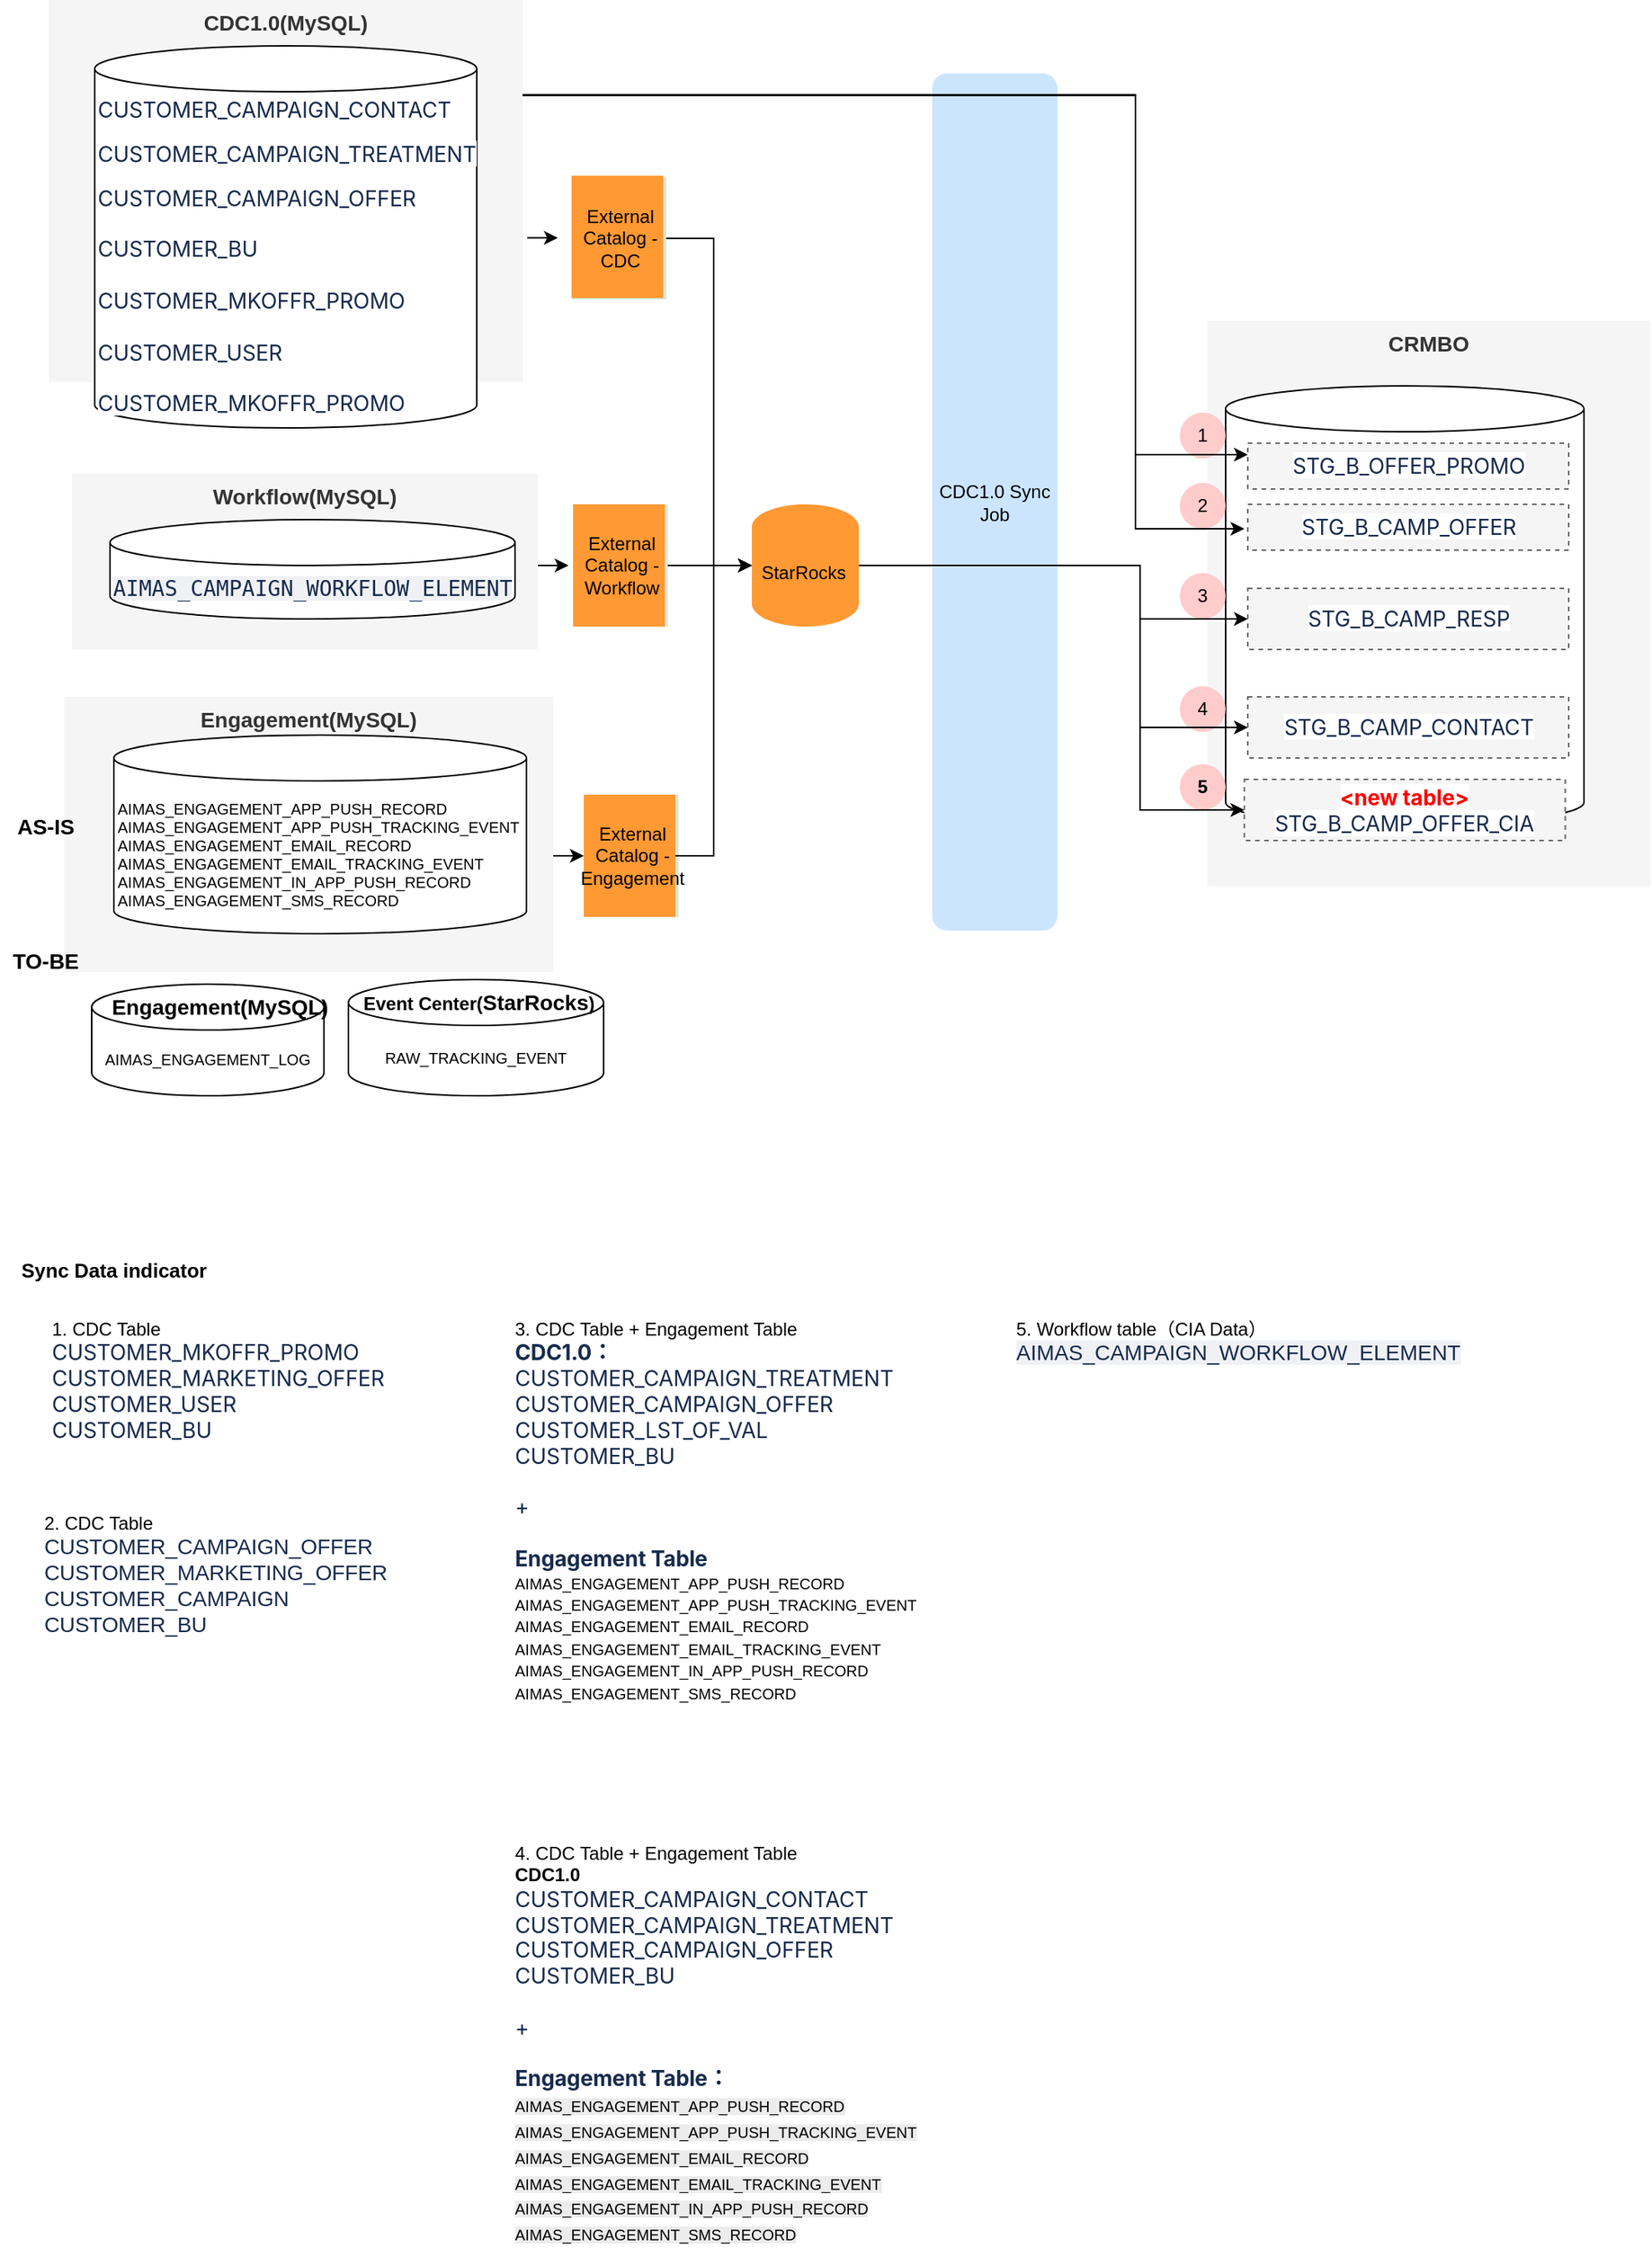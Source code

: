 <mxfile version="27.0.3">
  <diagram name="第 1 页" id="H-zNot_2gizYWFl9tbyM">
    <mxGraphModel dx="1198" dy="-809" grid="0" gridSize="10" guides="1" tooltips="1" connect="1" arrows="1" fold="1" page="0" pageScale="1" pageWidth="827" pageHeight="1169" math="0" shadow="0">
      <root>
        <mxCell id="0" />
        <mxCell id="1" parent="0" />
        <mxCell id="YSEfwSpDA4RHuo-UK7Tc-148" value="&lt;b&gt;&lt;font style=&quot;font-size: 14px;&quot;&gt;CDC1.0(MySQL)&lt;/font&gt;&lt;/b&gt;" style="rounded=0;whiteSpace=wrap;html=1;dashed=1;verticalAlign=top;fillColor=#f5f5f5;fontColor=#333333;strokeColor=none;" vertex="1" parent="1">
          <mxGeometry x="150" y="1980" width="310" height="250" as="geometry" />
        </mxCell>
        <mxCell id="YSEfwSpDA4RHuo-UK7Tc-149" value="&lt;b&gt;&lt;font style=&quot;font-size: 14px;&quot;&gt;Engagement(MySQL)&lt;/font&gt;&lt;/b&gt;" style="rounded=0;whiteSpace=wrap;html=1;dashed=1;verticalAlign=top;fillColor=#f5f5f5;fontColor=#333333;strokeColor=none;" vertex="1" parent="1">
          <mxGeometry x="160" y="2436" width="320" height="180" as="geometry" />
        </mxCell>
        <mxCell id="YSEfwSpDA4RHuo-UK7Tc-150" value="&lt;b&gt;&lt;font style=&quot;font-size: 14px;&quot;&gt;CRMBO&lt;/font&gt;&lt;/b&gt;" style="rounded=0;whiteSpace=wrap;html=1;dashed=1;verticalAlign=top;fillColor=#f5f5f5;fontColor=#333333;strokeColor=none;" vertex="1" parent="1">
          <mxGeometry x="908" y="2190" width="290" height="370" as="geometry" />
        </mxCell>
        <mxCell id="YSEfwSpDA4RHuo-UK7Tc-151" value="&lt;p data-pm-slice=&quot;1 1 []&quot; data-prosemirror-node-block=&quot;true&quot; data-prosemirror-node-name=&quot;paragraph&quot; data-prosemirror-content-type=&quot;node&quot;&gt;AIMAS_ENGAGEMENT_APP_PUSH_RECORD&lt;br data-prosemirror-node-inline=&quot;true&quot; data-prosemirror-node-name=&quot;hardBreak&quot; data-prosemirror-content-type=&quot;node&quot;&gt;AIMAS_ENGAGEMENT_APP_PUSH_TRACKING_EVENT&lt;br data-prosemirror-node-inline=&quot;true&quot; data-prosemirror-node-name=&quot;hardBreak&quot; data-prosemirror-content-type=&quot;node&quot;&gt;AIMAS_ENGAGEMENT_EMAIL_RECORD&lt;br data-prosemirror-node-inline=&quot;true&quot; data-prosemirror-node-name=&quot;hardBreak&quot; data-prosemirror-content-type=&quot;node&quot;&gt;AIMAS_ENGAGEMENT_EMAIL_TRACKING_EVENT&lt;br data-prosemirror-node-inline=&quot;true&quot; data-prosemirror-node-name=&quot;hardBreak&quot; data-prosemirror-content-type=&quot;node&quot;&gt;AIMAS_ENGAGEMENT_IN_APP_PUSH_RECORD&lt;br data-prosemirror-node-inline=&quot;true&quot; data-prosemirror-node-name=&quot;hardBreak&quot; data-prosemirror-content-type=&quot;node&quot;&gt;AIMAS_ENGAGEMENT_SMS_RECORD&lt;/p&gt;" style="shape=cylinder3;whiteSpace=wrap;html=1;boundedLbl=1;backgroundOutline=1;size=15;fontSize=10;align=left;" vertex="1" parent="1">
          <mxGeometry x="192.5" y="2461" width="270" height="130" as="geometry" />
        </mxCell>
        <mxCell id="YSEfwSpDA4RHuo-UK7Tc-152" value="&lt;div&gt;&lt;br&gt;&lt;/div&gt;&lt;div&gt;&lt;span style=&quot;color: rgb(23, 43, 77); font-family: ui-monospace, Menlo, &amp;quot;Segoe UI Mono&amp;quot;, &amp;quot;Ubuntu Mono&amp;quot;, monospace; text-align: start; white-space: pre; background-color: rgba(9, 30, 66, 0.06);&quot;&gt;&lt;span style=&quot;font-family: -apple-system, &amp;quot;system-ui&amp;quot;, &amp;quot;Segoe UI&amp;quot;, Roboto, Oxygen, Ubuntu, &amp;quot;Fira Sans&amp;quot;, &amp;quot;Droid Sans&amp;quot;, &amp;quot;Helvetica Neue&amp;quot;, sans-serif; font-size: 14px; letter-spacing: -0.07px; text-wrap-mode: wrap; background-color: rgb(255, 255, 255);&quot;&gt;&lt;span style=&quot;letter-spacing: -0.07px;&quot;&gt;&lt;br&gt;&lt;/span&gt;&lt;/span&gt;&lt;/span&gt;&lt;/div&gt;&lt;div&gt;&lt;br&gt;&lt;/div&gt;&lt;div&gt;&lt;span style=&quot;color: rgb(23, 43, 77); font-family: ui-monospace, Menlo, &amp;quot;Segoe UI Mono&amp;quot;, &amp;quot;Ubuntu Mono&amp;quot;, monospace; text-align: start; white-space: pre; background-color: rgba(9, 30, 66, 0.06);&quot;&gt;&lt;span style=&quot;font-family: -apple-system, &amp;quot;system-ui&amp;quot;, &amp;quot;Segoe UI&amp;quot;, Roboto, Oxygen, Ubuntu, &amp;quot;Fira Sans&amp;quot;, &amp;quot;Droid Sans&amp;quot;, &amp;quot;Helvetica Neue&amp;quot;, sans-serif; font-size: 14px; letter-spacing: -0.07px; text-wrap-mode: wrap; background-color: rgb(255, 255, 255);&quot;&gt;&lt;span style=&quot;letter-spacing: -0.07px;&quot;&gt;&lt;br&gt;&lt;/span&gt;&lt;/span&gt;&lt;/span&gt;&lt;/div&gt;&lt;div&gt;&lt;br&gt;&lt;/div&gt;" style="shape=cylinder3;whiteSpace=wrap;html=1;boundedLbl=1;backgroundOutline=1;size=15;fontSize=10;" vertex="1" parent="1">
          <mxGeometry x="920" y="2232.5" width="234.5" height="287.5" as="geometry" />
        </mxCell>
        <mxCell id="YSEfwSpDA4RHuo-UK7Tc-153" value="&lt;span style=&quot;color: rgb(23, 43, 77); font-family: -apple-system, &amp;quot;system-ui&amp;quot;, &amp;quot;Segoe UI&amp;quot;, Roboto, Oxygen, Ubuntu, &amp;quot;Fira Sans&amp;quot;, &amp;quot;Droid Sans&amp;quot;, &amp;quot;Helvetica Neue&amp;quot;, sans-serif; font-size: 14px; letter-spacing: -0.07px; white-space-collapse: preserve; background-color: rgb(255, 255, 255);&quot;&gt;CUSTOMER_CAMPAIGN_CONTACT&lt;/span&gt;&lt;div&gt;&lt;br style=&quot;box-sizing: border-box; color: rgb(23, 43, 77); font-family: -apple-system, &amp;quot;system-ui&amp;quot;, &amp;quot;Segoe UI&amp;quot;, Roboto, Oxygen, Ubuntu, &amp;quot;Fira Sans&amp;quot;, &amp;quot;Droid Sans&amp;quot;, &amp;quot;Helvetica Neue&amp;quot;, sans-serif; font-size: 14px; letter-spacing: -0.07px; white-space-collapse: preserve; background-color: rgb(255, 255, 255);&quot;&gt;&lt;span style=&quot;color: rgb(23, 43, 77); font-family: -apple-system, &amp;quot;system-ui&amp;quot;, &amp;quot;Segoe UI&amp;quot;, Roboto, Oxygen, Ubuntu, &amp;quot;Fira Sans&amp;quot;, &amp;quot;Droid Sans&amp;quot;, &amp;quot;Helvetica Neue&amp;quot;, sans-serif; font-size: 14px; letter-spacing: -0.07px; white-space-collapse: preserve; background-color: rgb(255, 255, 255);&quot;&gt;CUSTOMER_CAMPAIGN_TREATMENT&lt;/span&gt;&lt;/div&gt;&lt;div&gt;&lt;br style=&quot;box-sizing: border-box; color: rgb(23, 43, 77); font-family: -apple-system, &amp;quot;system-ui&amp;quot;, &amp;quot;Segoe UI&amp;quot;, Roboto, Oxygen, Ubuntu, &amp;quot;Fira Sans&amp;quot;, &amp;quot;Droid Sans&amp;quot;, &amp;quot;Helvetica Neue&amp;quot;, sans-serif; font-size: 14px; letter-spacing: -0.07px; white-space-collapse: preserve; background-color: rgb(255, 255, 255);&quot;&gt;&lt;span style=&quot;color: rgb(23, 43, 77); font-family: -apple-system, &amp;quot;system-ui&amp;quot;, &amp;quot;Segoe UI&amp;quot;, Roboto, Oxygen, Ubuntu, &amp;quot;Fira Sans&amp;quot;, &amp;quot;Droid Sans&amp;quot;, &amp;quot;Helvetica Neue&amp;quot;, sans-serif; font-size: 14px; letter-spacing: -0.07px; white-space-collapse: preserve; background-color: rgb(255, 255, 255);&quot;&gt;CUSTOMER_CAMPAIGN_OFFER&lt;/span&gt;&lt;/div&gt;&lt;div&gt;&lt;font face=&quot;-apple-system, system-ui, Segoe UI, Roboto, Oxygen, Ubuntu, Fira Sans, Droid Sans, Helvetica Neue, sans-serif&quot; color=&quot;#172b4d&quot;&gt;&lt;span style=&quot;font-size: 14px; letter-spacing: -0.07px; white-space-collapse: preserve;&quot;&gt;&lt;br&gt;&lt;/span&gt;&lt;/font&gt;&lt;div&gt;&lt;span style=&quot;color: rgb(23, 43, 77); font-family: -apple-system, &amp;quot;system-ui&amp;quot;, &amp;quot;Segoe UI&amp;quot;, Roboto, Oxygen, Ubuntu, &amp;quot;Fira Sans&amp;quot;, &amp;quot;Droid Sans&amp;quot;, &amp;quot;Helvetica Neue&amp;quot;, sans-serif; font-size: 14px; letter-spacing: -0.07px; white-space-collapse: preserve; background-color: rgb(255, 255, 255);&quot;&gt;CUSTOMER_BU&lt;/span&gt;&lt;span style=&quot;color: rgb(23, 43, 77); font-family: -apple-system, &amp;quot;system-ui&amp;quot;, &amp;quot;Segoe UI&amp;quot;, Roboto, Oxygen, Ubuntu, &amp;quot;Fira Sans&amp;quot;, &amp;quot;Droid Sans&amp;quot;, &amp;quot;Helvetica Neue&amp;quot;, sans-serif; font-size: 14px; letter-spacing: -0.07px; white-space-collapse: preserve; background-color: rgb(255, 255, 255);&quot;&gt;&lt;/span&gt;&lt;/div&gt;&lt;div&gt;&lt;span style=&quot;color: rgb(23, 43, 77); font-family: -apple-system, &amp;quot;system-ui&amp;quot;, &amp;quot;Segoe UI&amp;quot;, Roboto, Oxygen, Ubuntu, &amp;quot;Fira Sans&amp;quot;, &amp;quot;Droid Sans&amp;quot;, &amp;quot;Helvetica Neue&amp;quot;, sans-serif; font-size: 14px; letter-spacing: -0.07px; white-space-collapse: preserve; background-color: rgb(255, 255, 255);&quot;&gt;&lt;br&gt;&lt;/span&gt;&lt;/div&gt;&lt;div&gt;&lt;span style=&quot;color: rgb(23, 43, 77); font-family: -apple-system, &amp;quot;system-ui&amp;quot;, &amp;quot;Segoe UI&amp;quot;, Roboto, Oxygen, Ubuntu, &amp;quot;Fira Sans&amp;quot;, &amp;quot;Droid Sans&amp;quot;, &amp;quot;Helvetica Neue&amp;quot;, sans-serif; font-size: 14px; letter-spacing: -0.07px; white-space-collapse: preserve; background-color: rgb(255, 255, 255);&quot;&gt;&lt;span style=&quot;letter-spacing: -0.07px;&quot;&gt;CUSTOMER_MKOFFR_PROMO&lt;/span&gt;&lt;/span&gt;&lt;/div&gt;&lt;div&gt;&lt;span style=&quot;color: rgb(23, 43, 77); font-family: -apple-system, &amp;quot;system-ui&amp;quot;, &amp;quot;Segoe UI&amp;quot;, Roboto, Oxygen, Ubuntu, &amp;quot;Fira Sans&amp;quot;, &amp;quot;Droid Sans&amp;quot;, &amp;quot;Helvetica Neue&amp;quot;, sans-serif; font-size: 14px; letter-spacing: -0.07px; white-space-collapse: preserve; background-color: rgb(255, 255, 255);&quot;&gt;&lt;span style=&quot;letter-spacing: -0.07px;&quot;&gt;&lt;br&gt;&lt;/span&gt;&lt;/span&gt;&lt;/div&gt;&lt;div&gt;&lt;span style=&quot;color: rgb(23, 43, 77); font-family: -apple-system, &amp;quot;system-ui&amp;quot;, &amp;quot;Segoe UI&amp;quot;, Roboto, Oxygen, Ubuntu, &amp;quot;Fira Sans&amp;quot;, &amp;quot;Droid Sans&amp;quot;, &amp;quot;Helvetica Neue&amp;quot;, sans-serif; font-size: 14px; letter-spacing: -0.07px; white-space-collapse: preserve; background-color: rgb(255, 255, 255);&quot;&gt;&lt;span style=&quot;letter-spacing: -0.07px;&quot;&gt;CUSTOMER_USER&lt;/span&gt;&lt;span style=&quot;letter-spacing: -0.07px;&quot;&gt;&lt;/span&gt;&lt;/span&gt;&lt;/div&gt;&lt;/div&gt;&lt;div&gt;&lt;span style=&quot;color: rgb(23, 43, 77); font-family: -apple-system, &amp;quot;system-ui&amp;quot;, &amp;quot;Segoe UI&amp;quot;, Roboto, Oxygen, Ubuntu, &amp;quot;Fira Sans&amp;quot;, &amp;quot;Droid Sans&amp;quot;, &amp;quot;Helvetica Neue&amp;quot;, sans-serif; font-size: 14px; letter-spacing: -0.07px; white-space-collapse: preserve; background-color: rgb(255, 255, 255);&quot;&gt;&lt;span style=&quot;letter-spacing: -0.07px;&quot;&gt;&lt;br&gt;&lt;/span&gt;&lt;/span&gt;&lt;/div&gt;&lt;div&gt;&lt;span style=&quot;color: rgb(23, 43, 77); font-family: -apple-system, &amp;quot;system-ui&amp;quot;, &amp;quot;Segoe UI&amp;quot;, Roboto, Oxygen, Ubuntu, &amp;quot;Fira Sans&amp;quot;, &amp;quot;Droid Sans&amp;quot;, &amp;quot;Helvetica Neue&amp;quot;, sans-serif; font-size: 14px; letter-spacing: -0.07px; white-space-collapse: preserve; background-color: rgb(255, 255, 255);&quot;&gt;&lt;span style=&quot;letter-spacing: -0.07px;&quot;&gt;CUSTOMER_MKOFFR_PROMO&lt;/span&gt;&lt;span style=&quot;letter-spacing: -0.07px;&quot;&gt;&lt;/span&gt;&lt;/span&gt;&lt;/div&gt;" style="shape=cylinder3;whiteSpace=wrap;html=1;boundedLbl=1;backgroundOutline=1;size=15;fontSize=10;align=left;" vertex="1" parent="1">
          <mxGeometry x="180" y="2010" width="250" height="250" as="geometry" />
        </mxCell>
        <mxCell id="YSEfwSpDA4RHuo-UK7Tc-154" value="&lt;b&gt;&lt;font style=&quot;font-size: 14px;&quot;&gt;Workflow(MySQL)&lt;/font&gt;&lt;/b&gt;" style="rounded=0;whiteSpace=wrap;html=1;dashed=1;verticalAlign=top;fillColor=#f5f5f5;fontColor=#333333;strokeColor=none;" vertex="1" parent="1">
          <mxGeometry x="165" y="2290" width="305" height="115" as="geometry" />
        </mxCell>
        <mxCell id="YSEfwSpDA4RHuo-UK7Tc-155" value="&lt;span style=&quot;color: rgb(23, 43, 77); font-family: ui-monospace, Menlo, &amp;quot;Segoe UI Mono&amp;quot;, &amp;quot;Ubuntu Mono&amp;quot;, monospace; font-size: 14px; white-space: pre; background-color: rgba(9, 30, 66, 0.06);&quot;&gt;AIMAS_CAMPAIGN_WORKFLOW_ELEMENT&lt;/span&gt;" style="shape=cylinder3;whiteSpace=wrap;html=1;boundedLbl=1;backgroundOutline=1;size=15;fontSize=10;align=left;" vertex="1" parent="1">
          <mxGeometry x="190" y="2320" width="265" height="65" as="geometry" />
        </mxCell>
        <mxCell id="YSEfwSpDA4RHuo-UK7Tc-156" value="&lt;div style=&quot;font-size: 10px;&quot;&gt;&lt;span style=&quot;letter-spacing: -0.07px; background-color: light-dark(rgb(255, 255, 255), rgb(18, 18, 18)); font-family: -apple-system, &amp;quot;system-ui&amp;quot;, &amp;quot;Segoe UI&amp;quot;, Roboto, Oxygen, Ubuntu, &amp;quot;Fira Sans&amp;quot;, &amp;quot;Droid Sans&amp;quot;, &amp;quot;Helvetica Neue&amp;quot;, sans-serif; font-size: 14px; white-space-collapse: preserve; color: light-dark(rgb(23, 43, 77), rgb(186, 203, 232)); text-align: start;&quot;&gt;STG_B_CAMP_OFFER&lt;/span&gt;&lt;/div&gt;" style="text;html=1;align=center;verticalAlign=middle;whiteSpace=wrap;rounded=0;fillColor=#f5f5f5;fontColor=#333333;strokeColor=#666666;dashed=1;" vertex="1" parent="1">
          <mxGeometry x="934.5" y="2310" width="210" height="30" as="geometry" />
        </mxCell>
        <mxCell id="YSEfwSpDA4RHuo-UK7Tc-157" value="&lt;div style=&quot;font-size: 10px;&quot;&gt;&lt;span style=&quot;background-color: light-dark(rgb(255, 255, 255), rgb(18, 18, 18)); color: light-dark(rgb(23, 43, 77), rgb(186, 203, 232)); font-family: -apple-system, &amp;quot;system-ui&amp;quot;, &amp;quot;Segoe UI&amp;quot;, Roboto, Oxygen, Ubuntu, &amp;quot;Fira Sans&amp;quot;, &amp;quot;Droid Sans&amp;quot;, &amp;quot;Helvetica Neue&amp;quot;, sans-serif; font-size: 14px; letter-spacing: -0.07px; text-align: left; white-space-collapse: preserve;&quot;&gt;STG_B_CAMP_CONTACT&lt;/span&gt;&lt;/div&gt;" style="text;html=1;align=center;verticalAlign=middle;whiteSpace=wrap;rounded=0;fillColor=#f5f5f5;fontColor=#333333;strokeColor=#666666;dashed=1;" vertex="1" parent="1">
          <mxGeometry x="934.5" y="2436" width="210" height="40" as="geometry" />
        </mxCell>
        <mxCell id="YSEfwSpDA4RHuo-UK7Tc-158" value="&lt;div style=&quot;font-size: 10px;&quot;&gt;&lt;span style=&quot;color: rgb(23, 43, 77); font-family: -apple-system, &amp;quot;system-ui&amp;quot;, &amp;quot;Segoe UI&amp;quot;, Roboto, Oxygen, Ubuntu, &amp;quot;Fira Sans&amp;quot;, &amp;quot;Droid Sans&amp;quot;, &amp;quot;Helvetica Neue&amp;quot;, sans-serif; font-size: 14px; letter-spacing: -0.07px; text-align: left; white-space-collapse: preserve; background-color: rgb(255, 255, 255);&quot;&gt;STG_B_OFFER_PROMO&lt;/span&gt;&lt;/div&gt;" style="text;html=1;align=center;verticalAlign=middle;whiteSpace=wrap;rounded=0;fillColor=#f5f5f5;fontColor=#333333;strokeColor=#666666;dashed=1;" vertex="1" parent="1">
          <mxGeometry x="934.5" y="2270" width="210" height="30" as="geometry" />
        </mxCell>
        <mxCell id="YSEfwSpDA4RHuo-UK7Tc-161" value="&lt;div style=&quot;font-size: 10px;&quot;&gt;&lt;span style=&quot;color: rgb(23, 43, 77); font-family: -apple-system, &amp;quot;system-ui&amp;quot;, &amp;quot;Segoe UI&amp;quot;, Roboto, Oxygen, Ubuntu, &amp;quot;Fira Sans&amp;quot;, &amp;quot;Droid Sans&amp;quot;, &amp;quot;Helvetica Neue&amp;quot;, sans-serif; font-size: 14px; letter-spacing: -0.07px; text-align: left; white-space-collapse: preserve; background-color: rgb(255, 255, 255);&quot;&gt;STG_B_CAMP_RESP&lt;/span&gt;&lt;/div&gt;" style="text;html=1;align=center;verticalAlign=middle;whiteSpace=wrap;rounded=0;fillColor=#f5f5f5;fontColor=#333333;strokeColor=#666666;dashed=1;" vertex="1" parent="1">
          <mxGeometry x="934.5" y="2365" width="210" height="40" as="geometry" />
        </mxCell>
        <mxCell id="YSEfwSpDA4RHuo-UK7Tc-165" value="" style="group;fillColor=#d5e8d4;strokeColor=none;container=0;" vertex="1" connectable="0" parent="1">
          <mxGeometry x="492" y="2096" width="62" height="80" as="geometry" />
        </mxCell>
        <mxCell id="YSEfwSpDA4RHuo-UK7Tc-166" value="" style="group;fillColor=#d5e8d4;strokeColor=none;container=0;" vertex="1" connectable="0" parent="1">
          <mxGeometry x="500" y="2500" width="62" height="80" as="geometry" />
        </mxCell>
        <mxCell id="YSEfwSpDA4RHuo-UK7Tc-167" value="" style="group;fontStyle=1;fillColor=#d5e8d4;strokeColor=none;container=0;" vertex="1" connectable="0" parent="1">
          <mxGeometry x="493" y="2310" width="62" height="80" as="geometry" />
        </mxCell>
        <mxCell id="YSEfwSpDA4RHuo-UK7Tc-168" value="" style="rounded=0;whiteSpace=wrap;html=1;rotation=90;container=0;fillColor=#FF9933;strokeColor=none;" vertex="1" parent="1">
          <mxGeometry x="482" y="2105" width="80" height="60" as="geometry" />
        </mxCell>
        <mxCell id="YSEfwSpDA4RHuo-UK7Tc-169" value="External Catalog - CDC" style="text;html=1;align=center;verticalAlign=middle;whiteSpace=wrap;rounded=0;container=0;" vertex="1" parent="1">
          <mxGeometry x="494" y="2121" width="60" height="30" as="geometry" />
        </mxCell>
        <mxCell id="YSEfwSpDA4RHuo-UK7Tc-170" value="" style="rounded=0;whiteSpace=wrap;html=1;rotation=90;container=0;fillColor=#FF9933;strokeColor=none;" vertex="1" parent="1">
          <mxGeometry x="490" y="2510" width="80" height="60" as="geometry" />
        </mxCell>
        <mxCell id="YSEfwSpDA4RHuo-UK7Tc-171" value="External Catalog - Engagement" style="text;html=1;align=center;verticalAlign=middle;whiteSpace=wrap;rounded=0;container=0;" vertex="1" parent="1">
          <mxGeometry x="502" y="2525" width="60" height="30" as="geometry" />
        </mxCell>
        <mxCell id="YSEfwSpDA4RHuo-UK7Tc-172" value="" style="rounded=0;whiteSpace=wrap;html=1;rotation=90;container=0;fillColor=#FF9933;strokeColor=none;" vertex="1" parent="1">
          <mxGeometry x="483" y="2320" width="80" height="60" as="geometry" />
        </mxCell>
        <mxCell id="YSEfwSpDA4RHuo-UK7Tc-173" value="External Catalog - Workflow" style="text;html=1;align=center;verticalAlign=middle;whiteSpace=wrap;rounded=0;container=0;" vertex="1" parent="1">
          <mxGeometry x="495" y="2335" width="60" height="30" as="geometry" />
        </mxCell>
        <mxCell id="YSEfwSpDA4RHuo-UK7Tc-174" style="edgeStyle=orthogonalEdgeStyle;rounded=0;orthogonalLoop=1;jettySize=auto;html=1;entryX=0;entryY=0.5;entryDx=0;entryDy=0;entryPerimeter=0;" edge="1" parent="1" source="YSEfwSpDA4RHuo-UK7Tc-169" target="YSEfwSpDA4RHuo-UK7Tc-163">
          <mxGeometry relative="1" as="geometry">
            <Array as="points">
              <mxPoint x="585" y="2136" />
              <mxPoint x="585" y="2350" />
            </Array>
          </mxGeometry>
        </mxCell>
        <mxCell id="YSEfwSpDA4RHuo-UK7Tc-175" style="edgeStyle=orthogonalEdgeStyle;rounded=0;orthogonalLoop=1;jettySize=auto;html=1;entryX=0;entryY=0.5;entryDx=0;entryDy=0;entryPerimeter=0;" edge="1" parent="1" source="YSEfwSpDA4RHuo-UK7Tc-173" target="YSEfwSpDA4RHuo-UK7Tc-163">
          <mxGeometry relative="1" as="geometry" />
        </mxCell>
        <mxCell id="YSEfwSpDA4RHuo-UK7Tc-176" style="edgeStyle=orthogonalEdgeStyle;rounded=0;orthogonalLoop=1;jettySize=auto;html=1;entryX=0;entryY=0.5;entryDx=0;entryDy=0;entryPerimeter=0;" edge="1" parent="1" source="YSEfwSpDA4RHuo-UK7Tc-170" target="YSEfwSpDA4RHuo-UK7Tc-163">
          <mxGeometry relative="1" as="geometry" />
        </mxCell>
        <mxCell id="YSEfwSpDA4RHuo-UK7Tc-177" style="edgeStyle=orthogonalEdgeStyle;rounded=0;orthogonalLoop=1;jettySize=auto;html=1;" edge="1" parent="1">
          <mxGeometry relative="1" as="geometry">
            <mxPoint x="490" y="2350" as="targetPoint" />
            <mxPoint x="470" y="2350" as="sourcePoint" />
          </mxGeometry>
        </mxCell>
        <mxCell id="YSEfwSpDA4RHuo-UK7Tc-178" style="edgeStyle=orthogonalEdgeStyle;rounded=0;orthogonalLoop=1;jettySize=auto;html=1;" edge="1" parent="1">
          <mxGeometry relative="1" as="geometry">
            <mxPoint x="500" y="2540" as="targetPoint" />
            <mxPoint x="480" y="2540" as="sourcePoint" />
          </mxGeometry>
        </mxCell>
        <mxCell id="YSEfwSpDA4RHuo-UK7Tc-179" style="edgeStyle=orthogonalEdgeStyle;rounded=0;orthogonalLoop=1;jettySize=auto;html=1;" edge="1" parent="1">
          <mxGeometry relative="1" as="geometry">
            <mxPoint x="483" y="2135.64" as="targetPoint" />
            <mxPoint x="463" y="2135.64" as="sourcePoint" />
          </mxGeometry>
        </mxCell>
        <mxCell id="YSEfwSpDA4RHuo-UK7Tc-183" value="2" style="ellipse;whiteSpace=wrap;html=1;aspect=fixed;strokeColor=none;fillColor=#FFCCCC;" vertex="1" parent="1">
          <mxGeometry x="890" y="2296" width="30" height="30" as="geometry" />
        </mxCell>
        <mxCell id="YSEfwSpDA4RHuo-UK7Tc-185" value="1" style="ellipse;whiteSpace=wrap;html=1;aspect=fixed;strokeColor=none;fillColor=#FFCCCC;" vertex="1" parent="1">
          <mxGeometry x="890" y="2250" width="30" height="30" as="geometry" />
        </mxCell>
        <mxCell id="YSEfwSpDA4RHuo-UK7Tc-186" value="3" style="ellipse;whiteSpace=wrap;html=1;aspect=fixed;strokeColor=none;fillColor=#FFCCCC;" vertex="1" parent="1">
          <mxGeometry x="890" y="2355" width="30" height="30" as="geometry" />
        </mxCell>
        <mxCell id="YSEfwSpDA4RHuo-UK7Tc-188" value="4" style="ellipse;whiteSpace=wrap;html=1;aspect=fixed;strokeColor=none;fillColor=#FFCCCC;" vertex="1" parent="1">
          <mxGeometry x="890" y="2429" width="30" height="30" as="geometry" />
        </mxCell>
        <mxCell id="YSEfwSpDA4RHuo-UK7Tc-189" value="1. CDC Table&lt;div&gt;&lt;span style=&quot;color: rgb(23, 43, 77); font-family: -apple-system, &amp;quot;system-ui&amp;quot;, &amp;quot;Segoe UI&amp;quot;, Roboto, Oxygen, Ubuntu, &amp;quot;Fira Sans&amp;quot;, &amp;quot;Droid Sans&amp;quot;, &amp;quot;Helvetica Neue&amp;quot;, sans-serif; font-size: 14px; letter-spacing: -0.07px; white-space-collapse: preserve; background-color: rgb(255, 255, 255);&quot;&gt;CUSTOMER_MKOFFR_PROMO&lt;/span&gt;&lt;br style=&quot;box-sizing: border-box; color: rgb(23, 43, 77); font-family: -apple-system, &amp;quot;system-ui&amp;quot;, &amp;quot;Segoe UI&amp;quot;, Roboto, Oxygen, Ubuntu, &amp;quot;Fira Sans&amp;quot;, &amp;quot;Droid Sans&amp;quot;, &amp;quot;Helvetica Neue&amp;quot;, sans-serif; font-size: 14px; letter-spacing: -0.07px; white-space-collapse: preserve; background-color: rgb(255, 255, 255);&quot;&gt;&lt;span style=&quot;color: rgb(23, 43, 77); font-family: -apple-system, &amp;quot;system-ui&amp;quot;, &amp;quot;Segoe UI&amp;quot;, Roboto, Oxygen, Ubuntu, &amp;quot;Fira Sans&amp;quot;, &amp;quot;Droid Sans&amp;quot;, &amp;quot;Helvetica Neue&amp;quot;, sans-serif; font-size: 14px; letter-spacing: -0.07px; white-space-collapse: preserve; background-color: rgb(255, 255, 255);&quot;&gt;CUSTOMER_MARKETING_OFFER&lt;/span&gt;&lt;br style=&quot;box-sizing: border-box; color: rgb(23, 43, 77); font-family: -apple-system, &amp;quot;system-ui&amp;quot;, &amp;quot;Segoe UI&amp;quot;, Roboto, Oxygen, Ubuntu, &amp;quot;Fira Sans&amp;quot;, &amp;quot;Droid Sans&amp;quot;, &amp;quot;Helvetica Neue&amp;quot;, sans-serif; font-size: 14px; letter-spacing: -0.07px; white-space-collapse: preserve; background-color: rgb(255, 255, 255);&quot;&gt;&lt;span style=&quot;color: rgb(23, 43, 77); font-family: -apple-system, &amp;quot;system-ui&amp;quot;, &amp;quot;Segoe UI&amp;quot;, Roboto, Oxygen, Ubuntu, &amp;quot;Fira Sans&amp;quot;, &amp;quot;Droid Sans&amp;quot;, &amp;quot;Helvetica Neue&amp;quot;, sans-serif; font-size: 14px; letter-spacing: -0.07px; white-space-collapse: preserve; background-color: rgb(255, 255, 255);&quot;&gt;CUSTOMER_USER&lt;/span&gt;&lt;br style=&quot;box-sizing: border-box; color: rgb(23, 43, 77); font-family: -apple-system, &amp;quot;system-ui&amp;quot;, &amp;quot;Segoe UI&amp;quot;, Roboto, Oxygen, Ubuntu, &amp;quot;Fira Sans&amp;quot;, &amp;quot;Droid Sans&amp;quot;, &amp;quot;Helvetica Neue&amp;quot;, sans-serif; font-size: 14px; letter-spacing: -0.07px; white-space-collapse: preserve; background-color: rgb(255, 255, 255);&quot;&gt;&lt;span style=&quot;color: rgb(23, 43, 77); font-family: -apple-system, &amp;quot;system-ui&amp;quot;, &amp;quot;Segoe UI&amp;quot;, Roboto, Oxygen, Ubuntu, &amp;quot;Fira Sans&amp;quot;, &amp;quot;Droid Sans&amp;quot;, &amp;quot;Helvetica Neue&amp;quot;, sans-serif; font-size: 14px; letter-spacing: -0.07px; white-space-collapse: preserve; background-color: rgb(255, 255, 255);&quot;&gt;CUSTOMER_BU&lt;/span&gt;&lt;/div&gt;" style="text;html=1;align=left;verticalAlign=top;whiteSpace=wrap;rounded=0;" vertex="1" parent="1">
          <mxGeometry x="150" y="2836" width="220" height="100" as="geometry" />
        </mxCell>
        <mxCell id="YSEfwSpDA4RHuo-UK7Tc-190" value="&lt;font face=&quot;Helvetica&quot;&gt;2. CDC Table&lt;/font&gt;&lt;div&gt;&lt;font face=&quot;Helvetica&quot;&gt;&lt;span style=&quot;color: rgb(23, 43, 77); font-size: 14px; letter-spacing: -0.07px; white-space-collapse: preserve; background-color: rgb(255, 255, 255);&quot;&gt;CUSTOMER_CAMPAIGN_OFFER&lt;/span&gt;&lt;br style=&quot;box-sizing: border-box; color: rgb(23, 43, 77); font-size: 14px; letter-spacing: -0.07px; white-space-collapse: preserve; background-color: rgb(255, 255, 255);&quot;&gt;&lt;span style=&quot;color: rgb(23, 43, 77); font-size: 14px; letter-spacing: -0.07px; white-space-collapse: preserve; background-color: rgb(255, 255, 255);&quot;&gt;CUSTOMER_MARKETING_OFFER&lt;/span&gt;&lt;br style=&quot;box-sizing: border-box; color: rgb(23, 43, 77); font-size: 14px; letter-spacing: -0.07px; white-space-collapse: preserve; background-color: rgb(255, 255, 255);&quot;&gt;&lt;span style=&quot;color: rgb(23, 43, 77); font-size: 14px; letter-spacing: -0.07px; white-space-collapse: preserve; background-color: rgb(255, 255, 255);&quot;&gt;CUSTOMER_CAMPAIGN&lt;/span&gt;&lt;br style=&quot;box-sizing: border-box; color: rgb(23, 43, 77); font-size: 14px; letter-spacing: -0.07px; white-space-collapse: preserve; background-color: rgb(255, 255, 255);&quot;&gt;&lt;span style=&quot;color: rgb(23, 43, 77); font-size: 14px; letter-spacing: -0.07px; white-space-collapse: preserve; background-color: rgb(255, 255, 255);&quot;&gt;CUSTOMER_BU&lt;/span&gt;&lt;/font&gt;&lt;/div&gt;&lt;div&gt;&lt;span style=&quot;color: rgb(23, 43, 77); font-family: -apple-system, &amp;quot;system-ui&amp;quot;, &amp;quot;Segoe UI&amp;quot;, Roboto, Oxygen, Ubuntu, &amp;quot;Fira Sans&amp;quot;, &amp;quot;Droid Sans&amp;quot;, &amp;quot;Helvetica Neue&amp;quot;, sans-serif; font-size: 14px; letter-spacing: -0.07px; white-space-collapse: preserve; background-color: rgb(255, 255, 255);&quot;&gt;&lt;br&gt;&lt;/span&gt;&lt;/div&gt;" style="text;html=1;align=left;verticalAlign=top;whiteSpace=wrap;rounded=0;" vertex="1" parent="1">
          <mxGeometry x="145" y="2963" width="336" height="120" as="geometry" />
        </mxCell>
        <mxCell id="YSEfwSpDA4RHuo-UK7Tc-191" value="3. CDC Table + Engagement Table&lt;div&gt;&lt;font face=&quot;-apple-system, system-ui, Segoe UI, Roboto, Oxygen, Ubuntu, Fira Sans, Droid Sans, Helvetica Neue, sans-serif&quot; color=&quot;#172b4d&quot;&gt;&lt;span style=&quot;font-size: 14px; letter-spacing: -0.07px; white-space-collapse: preserve; background-color: rgb(255, 255, 255);&quot;&gt;&lt;b&gt;CDC1.0：&lt;/b&gt;&lt;/span&gt;&lt;/font&gt;&lt;/div&gt;&lt;div&gt;&lt;span style=&quot;color: rgb(23, 43, 77); font-family: -apple-system, &amp;quot;system-ui&amp;quot;, &amp;quot;Segoe UI&amp;quot;, Roboto, Oxygen, Ubuntu, &amp;quot;Fira Sans&amp;quot;, &amp;quot;Droid Sans&amp;quot;, &amp;quot;Helvetica Neue&amp;quot;, sans-serif; font-size: 14px; letter-spacing: -0.07px; white-space-collapse: preserve; background-color: rgb(255, 255, 255);&quot;&gt;CUSTOMER_CAMPAIGN_TREATMENT&lt;/span&gt;&lt;br style=&quot;box-sizing: border-box; color: rgb(23, 43, 77); font-family: -apple-system, &amp;quot;system-ui&amp;quot;, &amp;quot;Segoe UI&amp;quot;, Roboto, Oxygen, Ubuntu, &amp;quot;Fira Sans&amp;quot;, &amp;quot;Droid Sans&amp;quot;, &amp;quot;Helvetica Neue&amp;quot;, sans-serif; font-size: 14px; letter-spacing: -0.07px; white-space-collapse: preserve; background-color: rgb(255, 255, 255);&quot;&gt;&lt;span style=&quot;color: rgb(23, 43, 77); font-family: -apple-system, &amp;quot;system-ui&amp;quot;, &amp;quot;Segoe UI&amp;quot;, Roboto, Oxygen, Ubuntu, &amp;quot;Fira Sans&amp;quot;, &amp;quot;Droid Sans&amp;quot;, &amp;quot;Helvetica Neue&amp;quot;, sans-serif; font-size: 14px; letter-spacing: -0.07px; white-space-collapse: preserve; background-color: rgb(255, 255, 255);&quot;&gt;CUSTOMER_CAMPAIGN_OFFER&lt;/span&gt;&lt;br style=&quot;box-sizing: border-box; color: rgb(23, 43, 77); font-family: -apple-system, &amp;quot;system-ui&amp;quot;, &amp;quot;Segoe UI&amp;quot;, Roboto, Oxygen, Ubuntu, &amp;quot;Fira Sans&amp;quot;, &amp;quot;Droid Sans&amp;quot;, &amp;quot;Helvetica Neue&amp;quot;, sans-serif; font-size: 14px; letter-spacing: -0.07px; white-space-collapse: preserve; background-color: rgb(255, 255, 255);&quot;&gt;&lt;span style=&quot;color: rgb(23, 43, 77); font-family: -apple-system, &amp;quot;system-ui&amp;quot;, &amp;quot;Segoe UI&amp;quot;, Roboto, Oxygen, Ubuntu, &amp;quot;Fira Sans&amp;quot;, &amp;quot;Droid Sans&amp;quot;, &amp;quot;Helvetica Neue&amp;quot;, sans-serif; font-size: 14px; letter-spacing: -0.07px; white-space-collapse: preserve; background-color: rgb(255, 255, 255);&quot;&gt;CUSTOMER_LST_OF_VAL&lt;/span&gt;&lt;br style=&quot;box-sizing: border-box; color: rgb(23, 43, 77); font-family: -apple-system, &amp;quot;system-ui&amp;quot;, &amp;quot;Segoe UI&amp;quot;, Roboto, Oxygen, Ubuntu, &amp;quot;Fira Sans&amp;quot;, &amp;quot;Droid Sans&amp;quot;, &amp;quot;Helvetica Neue&amp;quot;, sans-serif; font-size: 14px; letter-spacing: -0.07px; white-space-collapse: preserve; background-color: rgb(255, 255, 255);&quot;&gt;&lt;span style=&quot;color: rgb(23, 43, 77); font-family: -apple-system, &amp;quot;system-ui&amp;quot;, &amp;quot;Segoe UI&amp;quot;, Roboto, Oxygen, Ubuntu, &amp;quot;Fira Sans&amp;quot;, &amp;quot;Droid Sans&amp;quot;, &amp;quot;Helvetica Neue&amp;quot;, sans-serif; font-size: 14px; letter-spacing: -0.07px; white-space-collapse: preserve; background-color: rgb(255, 255, 255);&quot;&gt;CUSTOMER_BU&lt;/span&gt;&lt;/div&gt;&lt;div&gt;&lt;span style=&quot;color: rgb(23, 43, 77); font-family: -apple-system, &amp;quot;system-ui&amp;quot;, &amp;quot;Segoe UI&amp;quot;, Roboto, Oxygen, Ubuntu, &amp;quot;Fira Sans&amp;quot;, &amp;quot;Droid Sans&amp;quot;, &amp;quot;Helvetica Neue&amp;quot;, sans-serif; font-size: 14px; letter-spacing: -0.07px; white-space-collapse: preserve; background-color: rgb(255, 255, 255);&quot;&gt;&lt;br&gt;&lt;/span&gt;&lt;/div&gt;&lt;div&gt;&lt;span style=&quot;color: rgb(23, 43, 77); font-family: -apple-system, &amp;quot;system-ui&amp;quot;, &amp;quot;Segoe UI&amp;quot;, Roboto, Oxygen, Ubuntu, &amp;quot;Fira Sans&amp;quot;, &amp;quot;Droid Sans&amp;quot;, &amp;quot;Helvetica Neue&amp;quot;, sans-serif; font-size: 14px; letter-spacing: -0.07px; white-space-collapse: preserve; background-color: rgb(255, 255, 255);&quot;&gt;+&lt;/span&gt;&lt;/div&gt;&lt;div&gt;&lt;span style=&quot;color: rgb(23, 43, 77); font-family: -apple-system, &amp;quot;system-ui&amp;quot;, &amp;quot;Segoe UI&amp;quot;, Roboto, Oxygen, Ubuntu, &amp;quot;Fira Sans&amp;quot;, &amp;quot;Droid Sans&amp;quot;, &amp;quot;Helvetica Neue&amp;quot;, sans-serif; font-size: 14px; letter-spacing: -0.07px; white-space-collapse: preserve; background-color: rgb(255, 255, 255);&quot;&gt;&lt;br&gt;&lt;/span&gt;&lt;/div&gt;&lt;div&gt;&lt;span style=&quot;color: rgb(23, 43, 77); font-family: -apple-system, &amp;quot;system-ui&amp;quot;, &amp;quot;Segoe UI&amp;quot;, Roboto, Oxygen, Ubuntu, &amp;quot;Fira Sans&amp;quot;, &amp;quot;Droid Sans&amp;quot;, &amp;quot;Helvetica Neue&amp;quot;, sans-serif; font-size: 14px; letter-spacing: -0.07px; white-space-collapse: preserve; background-color: rgb(255, 255, 255);&quot;&gt;&lt;b&gt;Engagement Table&lt;/b&gt;&lt;/span&gt;&lt;/div&gt;&lt;div&gt;&lt;font face=&quot;Helvetica&quot;&gt;&lt;span style=&quot;font-size: 10px;&quot;&gt;AIMAS_ENGAGEMENT_APP_PUSH_RECORD&lt;/span&gt;&lt;br style=&quot;font-size: 10px;&quot; data-prosemirror-node-inline=&quot;true&quot; data-prosemirror-node-name=&quot;hardBreak&quot; data-prosemirror-content-type=&quot;node&quot;&gt;&lt;span style=&quot;font-size: 10px;&quot;&gt;AIMAS_ENGAGEMENT_APP_PUSH_TRACKING_EVENT&lt;/span&gt;&lt;br style=&quot;font-size: 10px;&quot; data-prosemirror-node-inline=&quot;true&quot; data-prosemirror-node-name=&quot;hardBreak&quot; data-prosemirror-content-type=&quot;node&quot;&gt;&lt;span style=&quot;font-size: 10px;&quot;&gt;AIMAS_ENGAGEMENT_EMAIL_RECORD&lt;/span&gt;&lt;br style=&quot;font-size: 10px;&quot; data-prosemirror-node-inline=&quot;true&quot; data-prosemirror-node-name=&quot;hardBreak&quot; data-prosemirror-content-type=&quot;node&quot;&gt;&lt;span style=&quot;font-size: 10px;&quot;&gt;AIMAS_ENGAGEMENT_EMAIL_TRACKING_EVENT&lt;/span&gt;&lt;br style=&quot;font-size: 10px;&quot; data-prosemirror-node-inline=&quot;true&quot; data-prosemirror-node-name=&quot;hardBreak&quot; data-prosemirror-content-type=&quot;node&quot;&gt;&lt;span style=&quot;font-size: 10px;&quot;&gt;AIMAS_ENGAGEMENT_IN_APP_PUSH_RECORD&lt;/span&gt;&lt;br style=&quot;font-size: 10px;&quot; data-prosemirror-node-inline=&quot;true&quot; data-prosemirror-node-name=&quot;hardBreak&quot; data-prosemirror-content-type=&quot;node&quot;&gt;&lt;span style=&quot;font-size: 10px;&quot;&gt;AIMAS_ENGAGEMENT_SMS_RECORD&lt;/span&gt;&lt;/font&gt;&lt;/div&gt;" style="text;html=1;align=left;verticalAlign=top;whiteSpace=wrap;rounded=0;" vertex="1" parent="1">
          <mxGeometry x="453" y="2836" width="220" height="100" as="geometry" />
        </mxCell>
        <mxCell id="YSEfwSpDA4RHuo-UK7Tc-192" value="4. CDC Table + Engagement Table&lt;div&gt;&lt;b&gt;CDC1.0&lt;/b&gt;&lt;br&gt;&lt;div&gt;&lt;font face=&quot;-apple-system, system-ui, Segoe UI, Roboto, Oxygen, Ubuntu, Fira Sans, Droid Sans, Helvetica Neue, sans-serif&quot; color=&quot;#172b4d&quot;&gt;&lt;span style=&quot;font-size: 14px; letter-spacing: -0.07px; white-space-collapse: preserve;&quot;&gt;CUSTOMER_CAMPAIGN_CONTACT&lt;br&gt;CUSTOMER_CAMPAIGN_TREATMENT&lt;br&gt;CUSTOMER_CAMPAIGN_OFFER&lt;br&gt;CUSTOMER_BU&lt;/span&gt;&lt;/font&gt;&lt;/div&gt;&lt;div&gt;&lt;span style=&quot;color: rgb(23, 43, 77); font-family: -apple-system, &amp;quot;system-ui&amp;quot;, &amp;quot;Segoe UI&amp;quot;, Roboto, Oxygen, Ubuntu, &amp;quot;Fira Sans&amp;quot;, &amp;quot;Droid Sans&amp;quot;, &amp;quot;Helvetica Neue&amp;quot;, sans-serif; font-size: 14px; letter-spacing: -0.07px; white-space-collapse: preserve; background-color: rgb(255, 255, 255);&quot;&gt;&lt;br&gt;&lt;/span&gt;&lt;/div&gt;&lt;div&gt;&lt;span style=&quot;color: rgb(23, 43, 77); font-family: -apple-system, &amp;quot;system-ui&amp;quot;, &amp;quot;Segoe UI&amp;quot;, Roboto, Oxygen, Ubuntu, &amp;quot;Fira Sans&amp;quot;, &amp;quot;Droid Sans&amp;quot;, &amp;quot;Helvetica Neue&amp;quot;, sans-serif; font-size: 14px; letter-spacing: -0.07px; white-space-collapse: preserve; background-color: rgb(255, 255, 255);&quot;&gt;+&lt;/span&gt;&lt;/div&gt;&lt;div&gt;&lt;span style=&quot;color: rgb(23, 43, 77); font-family: -apple-system, &amp;quot;system-ui&amp;quot;, &amp;quot;Segoe UI&amp;quot;, Roboto, Oxygen, Ubuntu, &amp;quot;Fira Sans&amp;quot;, &amp;quot;Droid Sans&amp;quot;, &amp;quot;Helvetica Neue&amp;quot;, sans-serif; font-size: 14px; letter-spacing: -0.07px; white-space-collapse: preserve; background-color: rgb(255, 255, 255);&quot;&gt;&lt;br&gt;&lt;/span&gt;&lt;/div&gt;&lt;div&gt;&lt;span style=&quot;color: rgb(23, 43, 77); font-family: -apple-system, &amp;quot;system-ui&amp;quot;, &amp;quot;Segoe UI&amp;quot;, Roboto, Oxygen, Ubuntu, &amp;quot;Fira Sans&amp;quot;, &amp;quot;Droid Sans&amp;quot;, &amp;quot;Helvetica Neue&amp;quot;, sans-serif; font-size: 14px; letter-spacing: -0.07px; white-space-collapse: preserve; background-color: rgb(255, 255, 255);&quot;&gt;&lt;b&gt;Engagement Table：&lt;/b&gt;&lt;/span&gt;&lt;/div&gt;&lt;/div&gt;&lt;div&gt;&lt;span style=&quot;color: rgb(23, 43, 77); font-family: -apple-system, &amp;quot;system-ui&amp;quot;, &amp;quot;Segoe UI&amp;quot;, Roboto, Oxygen, Ubuntu, &amp;quot;Fira Sans&amp;quot;, &amp;quot;Droid Sans&amp;quot;, &amp;quot;Helvetica Neue&amp;quot;, sans-serif; font-size: 14px; letter-spacing: -0.07px; white-space-collapse: preserve; background-color: rgb(255, 255, 255);&quot;&gt;&lt;span style=&quot;color: rgb(0, 0, 0); font-family: Helvetica; letter-spacing: normal; white-space-collapse: collapse; background-color: rgb(236, 236, 236); font-size: 10px;&quot;&gt;AIMAS_ENGAGEMENT_APP_PUSH_RECORD&lt;/span&gt;&lt;br style=&quot;color: rgb(0, 0, 0); font-family: Helvetica; letter-spacing: normal; white-space-collapse: collapse; background-color: rgb(236, 236, 236); font-size: 10px;&quot; data-prosemirror-node-inline=&quot;true&quot; data-prosemirror-node-name=&quot;hardBreak&quot; data-prosemirror-content-type=&quot;node&quot;&gt;&lt;span style=&quot;color: rgb(0, 0, 0); font-family: Helvetica; letter-spacing: normal; white-space-collapse: collapse; background-color: rgb(236, 236, 236); font-size: 10px;&quot;&gt;AIMAS_ENGAGEMENT_APP_PUSH_TRACKING_EVENT&lt;/span&gt;&lt;br style=&quot;color: rgb(0, 0, 0); font-family: Helvetica; letter-spacing: normal; white-space-collapse: collapse; background-color: rgb(236, 236, 236); font-size: 10px;&quot; data-prosemirror-node-inline=&quot;true&quot; data-prosemirror-node-name=&quot;hardBreak&quot; data-prosemirror-content-type=&quot;node&quot;&gt;&lt;span style=&quot;color: rgb(0, 0, 0); font-family: Helvetica; letter-spacing: normal; white-space-collapse: collapse; background-color: rgb(236, 236, 236); font-size: 10px;&quot;&gt;AIMAS_ENGAGEMENT_EMAIL_RECORD&lt;/span&gt;&lt;br style=&quot;color: rgb(0, 0, 0); font-family: Helvetica; letter-spacing: normal; white-space-collapse: collapse; background-color: rgb(236, 236, 236); font-size: 10px;&quot; data-prosemirror-node-inline=&quot;true&quot; data-prosemirror-node-name=&quot;hardBreak&quot; data-prosemirror-content-type=&quot;node&quot;&gt;&lt;span style=&quot;color: rgb(0, 0, 0); font-family: Helvetica; letter-spacing: normal; white-space-collapse: collapse; background-color: rgb(236, 236, 236); font-size: 10px;&quot;&gt;AIMAS_ENGAGEMENT_EMAIL_TRACKING_EVENT&lt;/span&gt;&lt;br style=&quot;color: rgb(0, 0, 0); font-family: Helvetica; letter-spacing: normal; white-space-collapse: collapse; background-color: rgb(236, 236, 236); font-size: 10px;&quot; data-prosemirror-node-inline=&quot;true&quot; data-prosemirror-node-name=&quot;hardBreak&quot; data-prosemirror-content-type=&quot;node&quot;&gt;&lt;span style=&quot;color: rgb(0, 0, 0); font-family: Helvetica; letter-spacing: normal; white-space-collapse: collapse; background-color: rgb(236, 236, 236); font-size: 10px;&quot;&gt;AIMAS_ENGAGEMENT_IN_APP_PUSH_RECORD&lt;/span&gt;&lt;br style=&quot;color: rgb(0, 0, 0); font-family: Helvetica; letter-spacing: normal; white-space-collapse: collapse; background-color: rgb(236, 236, 236); font-size: 10px;&quot; data-prosemirror-node-inline=&quot;true&quot; data-prosemirror-node-name=&quot;hardBreak&quot; data-prosemirror-content-type=&quot;node&quot;&gt;&lt;span style=&quot;color: rgb(0, 0, 0); font-family: Helvetica; letter-spacing: normal; white-space-collapse: collapse; background-color: rgb(236, 236, 236); font-size: 10px;&quot;&gt;AIMAS_ENGAGEMENT_SMS_RECORD&lt;/span&gt;&lt;/span&gt;&lt;/div&gt;" style="text;html=1;align=left;verticalAlign=top;whiteSpace=wrap;rounded=0;" vertex="1" parent="1">
          <mxGeometry x="453" y="3179" width="220" height="100" as="geometry" />
        </mxCell>
        <mxCell id="YSEfwSpDA4RHuo-UK7Tc-199" value="&lt;div style=&quot;font-size: 10px;&quot;&gt;&lt;span style=&quot;font-family: -apple-system, &amp;quot;system-ui&amp;quot;, &amp;quot;Segoe UI&amp;quot;, Roboto, Oxygen, Ubuntu, &amp;quot;Fira Sans&amp;quot;, &amp;quot;Droid Sans&amp;quot;, &amp;quot;Helvetica Neue&amp;quot;, sans-serif; font-size: 14px; letter-spacing: -0.07px; text-align: start; white-space-collapse: preserve; background-color: rgb(255, 255, 255);&quot;&gt;&lt;b style=&quot;&quot;&gt;&lt;font style=&quot;color: rgb(255, 0, 0);&quot;&gt;&amp;lt;new table&amp;gt;&lt;/font&gt;&lt;/b&gt;&lt;/span&gt;&lt;/div&gt;&lt;div style=&quot;font-size: 10px;&quot;&gt;&lt;span style=&quot;color: rgb(23, 43, 77); font-family: -apple-system, &amp;quot;system-ui&amp;quot;, &amp;quot;Segoe UI&amp;quot;, Roboto, Oxygen, Ubuntu, &amp;quot;Fira Sans&amp;quot;, &amp;quot;Droid Sans&amp;quot;, &amp;quot;Helvetica Neue&amp;quot;, sans-serif; font-size: 14px; letter-spacing: -0.07px; text-align: start; white-space-collapse: preserve; background-color: rgb(255, 255, 255);&quot;&gt;STG_B_CAMP_OFFER_CIA&lt;/span&gt;&lt;/div&gt;" style="text;html=1;align=center;verticalAlign=middle;whiteSpace=wrap;rounded=0;fillColor=#f5f5f5;fontColor=#333333;strokeColor=#666666;dashed=1;" vertex="1" parent="1">
          <mxGeometry x="932.25" y="2490" width="210" height="40" as="geometry" />
        </mxCell>
        <mxCell id="YSEfwSpDA4RHuo-UK7Tc-201" value="5" style="ellipse;whiteSpace=wrap;html=1;aspect=fixed;fontStyle=1;strokeColor=none;fillColor=#FFCCCC;" vertex="1" parent="1">
          <mxGeometry x="890" y="2480" width="30" height="30" as="geometry" />
        </mxCell>
        <mxCell id="YSEfwSpDA4RHuo-UK7Tc-202" value="5. Workflow table（CIA Data）&lt;div&gt;&lt;span style=&quot;color: rgb(23, 43, 77); font-size: 14px; white-space: pre; background-color: rgba(9, 30, 66, 0.06);&quot;&gt;AIMAS_CAMPAIGN_WORKFLOW_ELEMENT&lt;/span&gt;&lt;/div&gt;" style="text;html=1;align=left;verticalAlign=top;whiteSpace=wrap;rounded=0;" vertex="1" parent="1">
          <mxGeometry x="781" y="2836" width="342" height="100" as="geometry" />
        </mxCell>
        <mxCell id="YSEfwSpDA4RHuo-UK7Tc-209" style="edgeStyle=orthogonalEdgeStyle;rounded=0;orthogonalLoop=1;jettySize=auto;html=1;entryX=0;entryY=0.5;entryDx=0;entryDy=0;" edge="1" parent="1" source="YSEfwSpDA4RHuo-UK7Tc-163" target="YSEfwSpDA4RHuo-UK7Tc-157">
          <mxGeometry relative="1" as="geometry">
            <Array as="points">
              <mxPoint x="864" y="2350" />
              <mxPoint x="864" y="2456" />
            </Array>
          </mxGeometry>
        </mxCell>
        <mxCell id="YSEfwSpDA4RHuo-UK7Tc-211" style="edgeStyle=orthogonalEdgeStyle;rounded=0;orthogonalLoop=1;jettySize=auto;html=1;entryX=0;entryY=0.5;entryDx=0;entryDy=0;" edge="1" parent="1" source="YSEfwSpDA4RHuo-UK7Tc-163" target="YSEfwSpDA4RHuo-UK7Tc-199">
          <mxGeometry relative="1" as="geometry">
            <Array as="points">
              <mxPoint x="864" y="2350" />
              <mxPoint x="864" y="2510" />
            </Array>
          </mxGeometry>
        </mxCell>
        <mxCell id="YSEfwSpDA4RHuo-UK7Tc-163" value="" style="shape=cylinder3;whiteSpace=wrap;html=1;boundedLbl=1;backgroundOutline=1;size=15;fillColor=#FF9933;strokeColor=none;" vertex="1" parent="1">
          <mxGeometry x="610" y="2310" width="70" height="80" as="geometry" />
        </mxCell>
        <mxCell id="YSEfwSpDA4RHuo-UK7Tc-164" value="StarRocks" style="text;html=1;align=center;verticalAlign=middle;whiteSpace=wrap;rounded=0;" vertex="1" parent="1">
          <mxGeometry x="614" y="2340" width="60" height="30" as="geometry" />
        </mxCell>
        <mxCell id="YSEfwSpDA4RHuo-UK7Tc-203" value="Sync Data indicator" style="text;html=1;align=left;verticalAlign=middle;whiteSpace=wrap;rounded=0;fontStyle=1;fontSize=13;" vertex="1" parent="1">
          <mxGeometry x="130" y="2796" width="165" height="30" as="geometry" />
        </mxCell>
        <mxCell id="YSEfwSpDA4RHuo-UK7Tc-205" value="CDC1.0 Sync Job" style="rounded=1;whiteSpace=wrap;html=1;arcSize=12;fillColor=#cce5ff;strokeColor=none;" vertex="1" parent="1">
          <mxGeometry x="728" y="2028" width="82" height="561" as="geometry" />
        </mxCell>
        <mxCell id="YSEfwSpDA4RHuo-UK7Tc-206" style="edgeStyle=orthogonalEdgeStyle;rounded=0;orthogonalLoop=1;jettySize=auto;html=1;entryX=0;entryY=0.25;entryDx=0;entryDy=0;" edge="1" parent="1" source="YSEfwSpDA4RHuo-UK7Tc-148" target="YSEfwSpDA4RHuo-UK7Tc-158">
          <mxGeometry relative="1" as="geometry">
            <Array as="points">
              <mxPoint x="861" y="2042" />
              <mxPoint x="861" y="2278" />
            </Array>
          </mxGeometry>
        </mxCell>
        <mxCell id="YSEfwSpDA4RHuo-UK7Tc-207" style="edgeStyle=orthogonalEdgeStyle;rounded=0;orthogonalLoop=1;jettySize=auto;html=1;entryX=0;entryY=0.5;entryDx=0;entryDy=0;exitX=1;exitY=0.25;exitDx=0;exitDy=0;" edge="1" parent="1" source="YSEfwSpDA4RHuo-UK7Tc-148">
          <mxGeometry relative="1" as="geometry">
            <mxPoint x="457.75" y="2043" as="sourcePoint" />
            <mxPoint x="932.25" y="2326" as="targetPoint" />
            <Array as="points">
              <mxPoint x="861" y="2043" />
              <mxPoint x="861" y="2326" />
            </Array>
          </mxGeometry>
        </mxCell>
        <mxCell id="YSEfwSpDA4RHuo-UK7Tc-208" style="edgeStyle=orthogonalEdgeStyle;rounded=0;orthogonalLoop=1;jettySize=auto;html=1;entryX=0;entryY=0.5;entryDx=0;entryDy=0;" edge="1" parent="1" source="YSEfwSpDA4RHuo-UK7Tc-163" target="YSEfwSpDA4RHuo-UK7Tc-161">
          <mxGeometry relative="1" as="geometry">
            <Array as="points">
              <mxPoint x="864" y="2350" />
              <mxPoint x="864" y="2385" />
            </Array>
          </mxGeometry>
        </mxCell>
        <mxCell id="YSEfwSpDA4RHuo-UK7Tc-212" value="AS-IS" style="text;html=1;align=center;verticalAlign=middle;whiteSpace=wrap;rounded=0;fontStyle=1;fontSize=14;" vertex="1" parent="1">
          <mxGeometry x="118" y="2506" width="60" height="30" as="geometry" />
        </mxCell>
        <mxCell id="YSEfwSpDA4RHuo-UK7Tc-213" value="TO-BE" style="text;html=1;align=center;verticalAlign=middle;whiteSpace=wrap;rounded=0;fontStyle=1;fontSize=14;" vertex="1" parent="1">
          <mxGeometry x="118" y="2594" width="60" height="30" as="geometry" />
        </mxCell>
        <mxCell id="YSEfwSpDA4RHuo-UK7Tc-215" value="&lt;p data-prosemirror-content-type=&quot;node&quot; data-prosemirror-node-name=&quot;paragraph&quot; data-prosemirror-node-block=&quot;true&quot; data-pm-slice=&quot;1 1 []&quot;&gt;AIMAS_ENGAGEMENT_LOG&lt;/p&gt;" style="shape=cylinder3;whiteSpace=wrap;html=1;boundedLbl=1;backgroundOutline=1;size=15;fontSize=10;align=center;" vertex="1" parent="1">
          <mxGeometry x="178" y="2624" width="152" height="73" as="geometry" />
        </mxCell>
        <mxCell id="YSEfwSpDA4RHuo-UK7Tc-216" value="&lt;b&gt;&lt;font style=&quot;font-size: 14px;&quot;&gt;Engagement(MySQL)&lt;/font&gt;&lt;/b&gt;" style="text;html=1;align=center;verticalAlign=middle;whiteSpace=wrap;rounded=0;" vertex="1" parent="1">
          <mxGeometry x="232" y="2624" width="60" height="30" as="geometry" />
        </mxCell>
        <mxCell id="YSEfwSpDA4RHuo-UK7Tc-217" value="&lt;p data-prosemirror-content-type=&quot;node&quot; data-prosemirror-node-name=&quot;paragraph&quot; data-prosemirror-node-block=&quot;true&quot; data-pm-slice=&quot;1 1 []&quot;&gt;RAW_TRACKING_EVENT&lt;/p&gt;" style="shape=cylinder3;whiteSpace=wrap;html=1;boundedLbl=1;backgroundOutline=1;size=15;fontSize=10;align=center;" vertex="1" parent="1">
          <mxGeometry x="346" y="2621" width="167" height="76" as="geometry" />
        </mxCell>
        <mxCell id="YSEfwSpDA4RHuo-UK7Tc-218" value="&lt;b&gt;Event Center(&lt;span style=&quot;font-size: 14px;&quot;&gt;StarRocks&lt;/span&gt;)&lt;/b&gt;" style="text;html=1;align=center;verticalAlign=middle;whiteSpace=wrap;rounded=0;" vertex="1" parent="1">
          <mxGeometry x="346" y="2621" width="171" height="30" as="geometry" />
        </mxCell>
      </root>
    </mxGraphModel>
  </diagram>
</mxfile>
